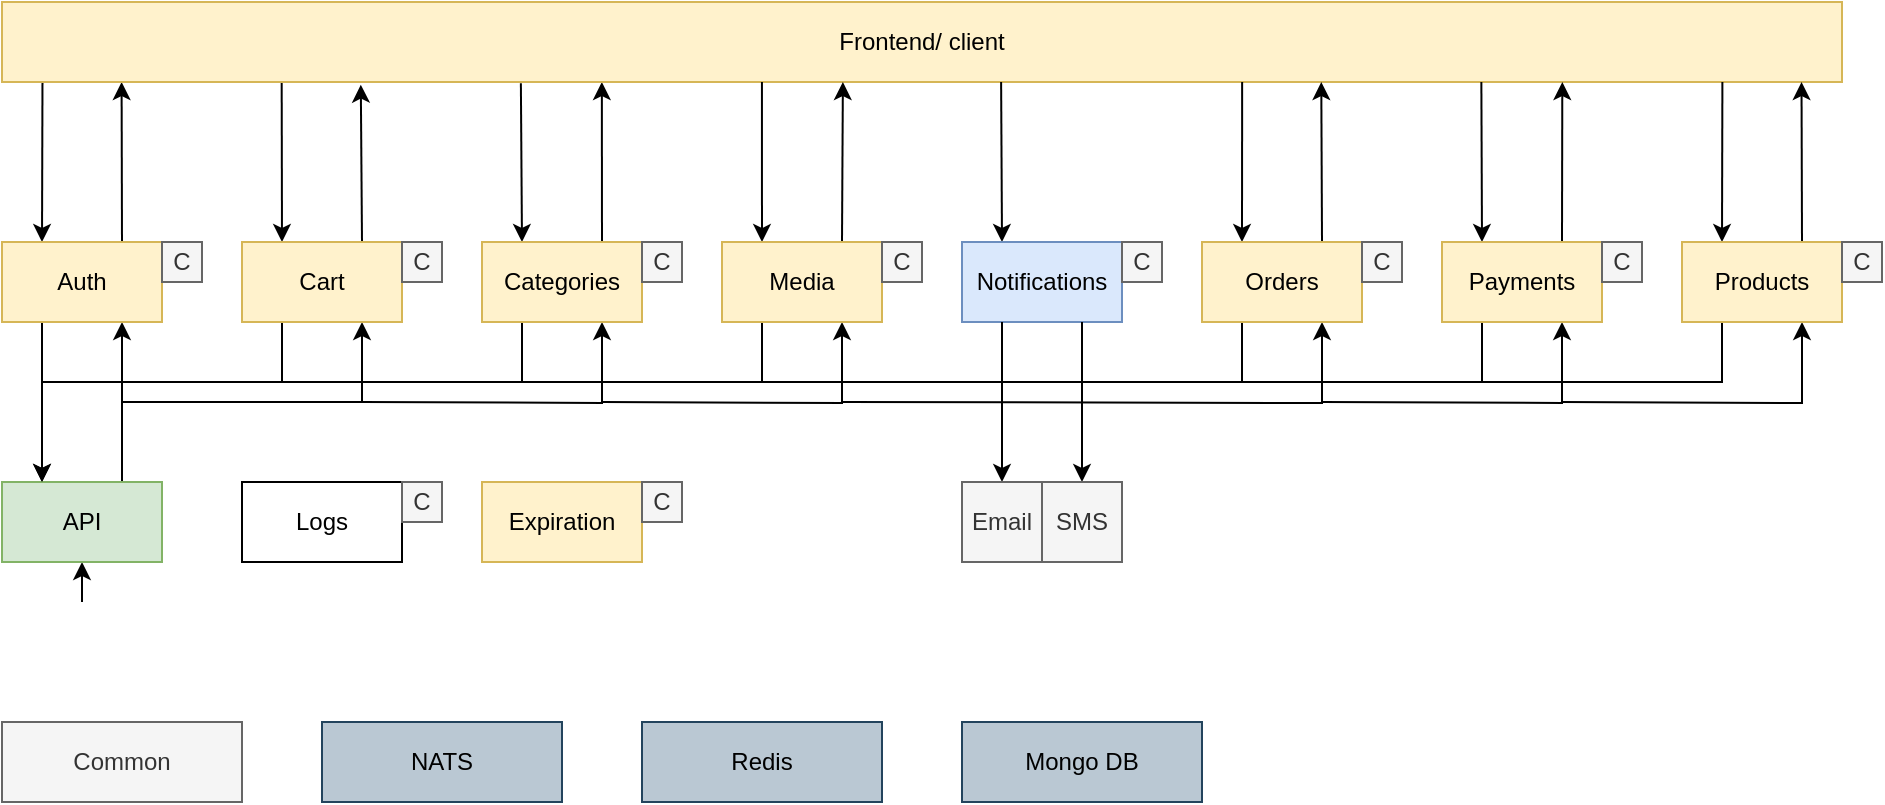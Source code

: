 <mxfile version="13.7.5" type="github">
  <diagram id="sB3gIeHtADQoTnuXsjhY" name="Page-1">
    <mxGraphModel dx="475" dy="240" grid="1" gridSize="10" guides="1" tooltips="1" connect="1" arrows="1" fold="1" page="1" pageScale="1" pageWidth="1600" pageHeight="900" math="0" shadow="0">
      <root>
        <mxCell id="0" />
        <mxCell id="1" parent="0" />
        <mxCell id="hNnei1XqukFjV4pF2to0-41" style="edgeStyle=orthogonalEdgeStyle;rounded=0;orthogonalLoop=1;jettySize=auto;html=1;exitX=0.25;exitY=1;exitDx=0;exitDy=0;entryX=0.25;entryY=0;entryDx=0;entryDy=0;" edge="1" parent="1" source="xArJJc65PvQletl9jyRP-2" target="xArJJc65PvQletl9jyRP-1">
          <mxGeometry relative="1" as="geometry" />
        </mxCell>
        <mxCell id="hNnei1XqukFjV4pF2to0-42" style="edgeStyle=orthogonalEdgeStyle;rounded=0;orthogonalLoop=1;jettySize=auto;html=1;exitX=0.75;exitY=0;exitDx=0;exitDy=0;entryX=0.75;entryY=1;entryDx=0;entryDy=0;" edge="1" parent="1" source="xArJJc65PvQletl9jyRP-1" target="xArJJc65PvQletl9jyRP-2">
          <mxGeometry relative="1" as="geometry" />
        </mxCell>
        <mxCell id="hNnei1XqukFjV4pF2to0-57" style="edgeStyle=orthogonalEdgeStyle;rounded=0;orthogonalLoop=1;jettySize=auto;html=1;endArrow=classic;endFill=1;entryX=0.5;entryY=1;entryDx=0;entryDy=0;" edge="1" parent="1" target="xArJJc65PvQletl9jyRP-1">
          <mxGeometry relative="1" as="geometry">
            <mxPoint x="80" y="340" as="sourcePoint" />
          </mxGeometry>
        </mxCell>
        <mxCell id="xArJJc65PvQletl9jyRP-1" value="API" style="whiteSpace=wrap;html=1;fillColor=#d5e8d4;strokeColor=#82b366;" parent="1" vertex="1">
          <mxGeometry x="40" y="280" width="80" height="40" as="geometry" />
        </mxCell>
        <mxCell id="hNnei1XqukFjV4pF2to0-2" style="edgeStyle=none;orthogonalLoop=1;jettySize=auto;html=1;exitX=0.75;exitY=0;exitDx=0;exitDy=0;entryX=0.065;entryY=1;entryDx=0;entryDy=0;entryPerimeter=0;" edge="1" parent="1" source="xArJJc65PvQletl9jyRP-2" target="ceZEzJuu1U9Ej3rdzH1q-3">
          <mxGeometry relative="1" as="geometry" />
        </mxCell>
        <mxCell id="hNnei1XqukFjV4pF2to0-3" style="edgeStyle=none;orthogonalLoop=1;jettySize=auto;html=1;exitX=0.022;exitY=1;exitDx=0;exitDy=0;entryX=0.25;entryY=0;entryDx=0;entryDy=0;exitPerimeter=0;" edge="1" parent="1" source="ceZEzJuu1U9Ej3rdzH1q-3" target="xArJJc65PvQletl9jyRP-2">
          <mxGeometry relative="1" as="geometry" />
        </mxCell>
        <mxCell id="xArJJc65PvQletl9jyRP-2" value="Auth" style="whiteSpace=wrap;html=1;fillColor=#fff2cc;strokeColor=#d6b656;glass=0;shadow=0;comic=0;" parent="1" vertex="1">
          <mxGeometry x="40" y="160" width="80" height="40" as="geometry" />
        </mxCell>
        <mxCell id="hNnei1XqukFjV4pF2to0-4" style="edgeStyle=none;orthogonalLoop=1;jettySize=auto;html=1;exitX=0.152;exitY=1;exitDx=0;exitDy=0;entryX=0.25;entryY=0;entryDx=0;entryDy=0;exitPerimeter=0;" edge="1" parent="1" source="ceZEzJuu1U9Ej3rdzH1q-3" target="ceZEzJuu1U9Ej3rdzH1q-1">
          <mxGeometry relative="1" as="geometry" />
        </mxCell>
        <mxCell id="hNnei1XqukFjV4pF2to0-5" style="edgeStyle=none;orthogonalLoop=1;jettySize=auto;html=1;exitX=0.75;exitY=0;exitDx=0;exitDy=0;entryX=0.195;entryY=1.033;entryDx=0;entryDy=0;entryPerimeter=0;" edge="1" parent="1" source="ceZEzJuu1U9Ej3rdzH1q-1" target="ceZEzJuu1U9Ej3rdzH1q-3">
          <mxGeometry relative="1" as="geometry" />
        </mxCell>
        <mxCell id="hNnei1XqukFjV4pF2to0-43" style="edgeStyle=orthogonalEdgeStyle;rounded=0;orthogonalLoop=1;jettySize=auto;html=1;exitX=0.25;exitY=1;exitDx=0;exitDy=0;" edge="1" parent="1" source="ceZEzJuu1U9Ej3rdzH1q-1">
          <mxGeometry relative="1" as="geometry">
            <mxPoint x="60" y="280" as="targetPoint" />
            <Array as="points">
              <mxPoint x="180" y="230" />
              <mxPoint x="60" y="230" />
            </Array>
          </mxGeometry>
        </mxCell>
        <mxCell id="hNnei1XqukFjV4pF2to0-51" style="edgeStyle=orthogonalEdgeStyle;rounded=0;orthogonalLoop=1;jettySize=auto;html=1;exitX=0.75;exitY=1;exitDx=0;exitDy=0;endArrow=classic;endFill=1;entryX=0.75;entryY=1;entryDx=0;entryDy=0;" edge="1" parent="1" target="ceZEzJuu1U9Ej3rdzH1q-1">
          <mxGeometry relative="1" as="geometry">
            <mxPoint x="100" y="270" as="sourcePoint" />
            <Array as="points">
              <mxPoint x="100" y="240" />
              <mxPoint x="220" y="240" />
            </Array>
          </mxGeometry>
        </mxCell>
        <mxCell id="ceZEzJuu1U9Ej3rdzH1q-1" value="Cart" style="whiteSpace=wrap;html=1;fillColor=#fff2cc;strokeColor=#d6b656;" parent="1" vertex="1">
          <mxGeometry x="160" y="160" width="80" height="40" as="geometry" />
        </mxCell>
        <mxCell id="hNnei1XqukFjV4pF2to0-6" style="edgeStyle=none;orthogonalLoop=1;jettySize=auto;html=1;exitX=0.282;exitY=1.017;exitDx=0;exitDy=0;entryX=0.25;entryY=0;entryDx=0;entryDy=0;exitPerimeter=0;" edge="1" parent="1" source="ceZEzJuu1U9Ej3rdzH1q-3" target="ceZEzJuu1U9Ej3rdzH1q-2">
          <mxGeometry relative="1" as="geometry" />
        </mxCell>
        <mxCell id="hNnei1XqukFjV4pF2to0-8" style="edgeStyle=none;orthogonalLoop=1;jettySize=auto;html=1;exitX=0.75;exitY=0;exitDx=0;exitDy=0;entryX=0.326;entryY=1;entryDx=0;entryDy=0;entryPerimeter=0;" edge="1" parent="1" source="ceZEzJuu1U9Ej3rdzH1q-2" target="ceZEzJuu1U9Ej3rdzH1q-3">
          <mxGeometry relative="1" as="geometry" />
        </mxCell>
        <mxCell id="hNnei1XqukFjV4pF2to0-46" style="edgeStyle=orthogonalEdgeStyle;rounded=0;orthogonalLoop=1;jettySize=auto;html=1;exitX=0.25;exitY=1;exitDx=0;exitDy=0;endArrow=none;endFill=0;" edge="1" parent="1" source="ceZEzJuu1U9Ej3rdzH1q-2">
          <mxGeometry relative="1" as="geometry">
            <mxPoint x="180" y="230" as="targetPoint" />
            <Array as="points">
              <mxPoint x="300" y="230" />
            </Array>
          </mxGeometry>
        </mxCell>
        <mxCell id="hNnei1XqukFjV4pF2to0-52" style="edgeStyle=orthogonalEdgeStyle;rounded=0;orthogonalLoop=1;jettySize=auto;html=1;exitX=0.75;exitY=1;exitDx=0;exitDy=0;endArrow=classic;endFill=1;entryX=0.75;entryY=1;entryDx=0;entryDy=0;" edge="1" parent="1" target="ceZEzJuu1U9Ej3rdzH1q-2">
          <mxGeometry relative="1" as="geometry">
            <mxPoint x="220" y="240" as="sourcePoint" />
          </mxGeometry>
        </mxCell>
        <mxCell id="ceZEzJuu1U9Ej3rdzH1q-2" value="Categories" style="whiteSpace=wrap;html=1;fillColor=#fff2cc;strokeColor=#d6b656;" parent="1" vertex="1">
          <mxGeometry x="280" y="160" width="80" height="40" as="geometry" />
        </mxCell>
        <mxCell id="ceZEzJuu1U9Ej3rdzH1q-3" value="Frontend/ client" style="whiteSpace=wrap;html=1;fillColor=#fff2cc;strokeColor=#d6b656;" parent="1" vertex="1">
          <mxGeometry x="40" y="40" width="920" height="40" as="geometry" />
        </mxCell>
        <mxCell id="ceZEzJuu1U9Ej3rdzH1q-4" value="Common" style="whiteSpace=wrap;html=1;fillColor=#f5f5f5;strokeColor=#666666;fontColor=#333333;" parent="1" vertex="1">
          <mxGeometry x="40" y="400" width="120" height="40" as="geometry" />
        </mxCell>
        <mxCell id="ceZEzJuu1U9Ej3rdzH1q-5" value="Expiration" style="whiteSpace=wrap;html=1;fillColor=#fff2cc;strokeColor=#d6b656;" parent="1" vertex="1">
          <mxGeometry x="280" y="280" width="80" height="40" as="geometry" />
        </mxCell>
        <mxCell id="ceZEzJuu1U9Ej3rdzH1q-6" value="Logs" style="whiteSpace=wrap;html=1;" parent="1" vertex="1">
          <mxGeometry x="160" y="280" width="80" height="40" as="geometry" />
        </mxCell>
        <mxCell id="hNnei1XqukFjV4pF2to0-9" style="edgeStyle=none;orthogonalLoop=1;jettySize=auto;html=1;exitX=0.413;exitY=1;exitDx=0;exitDy=0;entryX=0.25;entryY=0;entryDx=0;entryDy=0;exitPerimeter=0;" edge="1" parent="1" source="ceZEzJuu1U9Ej3rdzH1q-3" target="ceZEzJuu1U9Ej3rdzH1q-7">
          <mxGeometry relative="1" as="geometry" />
        </mxCell>
        <mxCell id="hNnei1XqukFjV4pF2to0-10" style="edgeStyle=none;orthogonalLoop=1;jettySize=auto;html=1;exitX=0.75;exitY=0;exitDx=0;exitDy=0;entryX=0.457;entryY=1;entryDx=0;entryDy=0;entryPerimeter=0;" edge="1" parent="1" source="ceZEzJuu1U9Ej3rdzH1q-7" target="ceZEzJuu1U9Ej3rdzH1q-3">
          <mxGeometry relative="1" as="geometry" />
        </mxCell>
        <mxCell id="hNnei1XqukFjV4pF2to0-47" style="edgeStyle=orthogonalEdgeStyle;rounded=0;orthogonalLoop=1;jettySize=auto;html=1;exitX=0.25;exitY=1;exitDx=0;exitDy=0;endArrow=none;endFill=0;" edge="1" parent="1" source="ceZEzJuu1U9Ej3rdzH1q-7">
          <mxGeometry relative="1" as="geometry">
            <mxPoint x="300" y="230" as="targetPoint" />
            <Array as="points">
              <mxPoint x="420" y="230" />
            </Array>
          </mxGeometry>
        </mxCell>
        <mxCell id="hNnei1XqukFjV4pF2to0-53" style="edgeStyle=orthogonalEdgeStyle;rounded=0;orthogonalLoop=1;jettySize=auto;html=1;exitX=0.75;exitY=1;exitDx=0;exitDy=0;endArrow=classic;endFill=1;entryX=0.75;entryY=1;entryDx=0;entryDy=0;" edge="1" parent="1" target="ceZEzJuu1U9Ej3rdzH1q-7">
          <mxGeometry relative="1" as="geometry">
            <mxPoint x="340" y="240" as="sourcePoint" />
          </mxGeometry>
        </mxCell>
        <mxCell id="ceZEzJuu1U9Ej3rdzH1q-7" value="Media" style="whiteSpace=wrap;html=1;fillColor=#fff2cc;strokeColor=#d6b656;" parent="1" vertex="1">
          <mxGeometry x="400" y="160" width="80" height="40" as="geometry" />
        </mxCell>
        <mxCell id="hNnei1XqukFjV4pF2to0-17" style="edgeStyle=none;orthogonalLoop=1;jettySize=auto;html=1;exitX=0.543;exitY=1;exitDx=0;exitDy=0;entryX=0.25;entryY=0;entryDx=0;entryDy=0;exitPerimeter=0;" edge="1" parent="1" source="ceZEzJuu1U9Ej3rdzH1q-3" target="ceZEzJuu1U9Ej3rdzH1q-8">
          <mxGeometry relative="1" as="geometry" />
        </mxCell>
        <mxCell id="ceZEzJuu1U9Ej3rdzH1q-8" value="Notifications" style="whiteSpace=wrap;html=1;fillColor=#dae8fc;strokeColor=#6c8ebf;" parent="1" vertex="1">
          <mxGeometry x="520" y="160" width="80" height="40" as="geometry" />
        </mxCell>
        <mxCell id="hNnei1XqukFjV4pF2to0-18" style="edgeStyle=none;orthogonalLoop=1;jettySize=auto;html=1;exitX=0.674;exitY=1;exitDx=0;exitDy=0;entryX=0.25;entryY=0;entryDx=0;entryDy=0;exitPerimeter=0;" edge="1" parent="1" source="ceZEzJuu1U9Ej3rdzH1q-3" target="ceZEzJuu1U9Ej3rdzH1q-9">
          <mxGeometry relative="1" as="geometry" />
        </mxCell>
        <mxCell id="hNnei1XqukFjV4pF2to0-19" style="edgeStyle=none;orthogonalLoop=1;jettySize=auto;html=1;exitX=0.75;exitY=0;exitDx=0;exitDy=0;entryX=0.717;entryY=1;entryDx=0;entryDy=0;entryPerimeter=0;" edge="1" parent="1" source="ceZEzJuu1U9Ej3rdzH1q-9" target="ceZEzJuu1U9Ej3rdzH1q-3">
          <mxGeometry relative="1" as="geometry" />
        </mxCell>
        <mxCell id="hNnei1XqukFjV4pF2to0-48" style="edgeStyle=orthogonalEdgeStyle;rounded=0;orthogonalLoop=1;jettySize=auto;html=1;exitX=0.25;exitY=1;exitDx=0;exitDy=0;endArrow=none;endFill=0;" edge="1" parent="1" source="ceZEzJuu1U9Ej3rdzH1q-9">
          <mxGeometry relative="1" as="geometry">
            <mxPoint x="420" y="230" as="targetPoint" />
            <Array as="points">
              <mxPoint x="660" y="230" />
            </Array>
          </mxGeometry>
        </mxCell>
        <mxCell id="hNnei1XqukFjV4pF2to0-54" style="edgeStyle=orthogonalEdgeStyle;rounded=0;orthogonalLoop=1;jettySize=auto;html=1;exitX=0.75;exitY=1;exitDx=0;exitDy=0;endArrow=classic;endFill=1;entryX=0.75;entryY=1;entryDx=0;entryDy=0;" edge="1" parent="1" target="ceZEzJuu1U9Ej3rdzH1q-9">
          <mxGeometry relative="1" as="geometry">
            <mxPoint x="460" y="240" as="sourcePoint" />
          </mxGeometry>
        </mxCell>
        <mxCell id="ceZEzJuu1U9Ej3rdzH1q-9" value="Orders" style="whiteSpace=wrap;html=1;fillColor=#fff2cc;strokeColor=#d6b656;" parent="1" vertex="1">
          <mxGeometry x="640" y="160" width="80" height="40" as="geometry" />
        </mxCell>
        <mxCell id="hNnei1XqukFjV4pF2to0-20" style="edgeStyle=none;orthogonalLoop=1;jettySize=auto;html=1;exitX=0.804;exitY=1;exitDx=0;exitDy=0;entryX=0.25;entryY=0;entryDx=0;entryDy=0;exitPerimeter=0;" edge="1" parent="1" source="ceZEzJuu1U9Ej3rdzH1q-3" target="ceZEzJuu1U9Ej3rdzH1q-10">
          <mxGeometry relative="1" as="geometry" />
        </mxCell>
        <mxCell id="hNnei1XqukFjV4pF2to0-21" style="edgeStyle=none;orthogonalLoop=1;jettySize=auto;html=1;exitX=0.75;exitY=0;exitDx=0;exitDy=0;entryX=0.848;entryY=1;entryDx=0;entryDy=0;entryPerimeter=0;" edge="1" parent="1" source="ceZEzJuu1U9Ej3rdzH1q-10" target="ceZEzJuu1U9Ej3rdzH1q-3">
          <mxGeometry relative="1" as="geometry" />
        </mxCell>
        <mxCell id="hNnei1XqukFjV4pF2to0-49" style="edgeStyle=orthogonalEdgeStyle;rounded=0;orthogonalLoop=1;jettySize=auto;html=1;exitX=0.25;exitY=1;exitDx=0;exitDy=0;endArrow=none;endFill=0;" edge="1" parent="1" source="ceZEzJuu1U9Ej3rdzH1q-10">
          <mxGeometry relative="1" as="geometry">
            <mxPoint x="660" y="230" as="targetPoint" />
            <Array as="points">
              <mxPoint x="780" y="230" />
            </Array>
          </mxGeometry>
        </mxCell>
        <mxCell id="hNnei1XqukFjV4pF2to0-55" style="edgeStyle=orthogonalEdgeStyle;rounded=0;orthogonalLoop=1;jettySize=auto;html=1;exitX=0.75;exitY=1;exitDx=0;exitDy=0;endArrow=classic;endFill=1;entryX=0.75;entryY=1;entryDx=0;entryDy=0;" edge="1" parent="1" target="ceZEzJuu1U9Ej3rdzH1q-10">
          <mxGeometry relative="1" as="geometry">
            <mxPoint x="700" y="240" as="sourcePoint" />
          </mxGeometry>
        </mxCell>
        <mxCell id="ceZEzJuu1U9Ej3rdzH1q-10" value="Payments" style="whiteSpace=wrap;html=1;fillColor=#fff2cc;strokeColor=#d6b656;" parent="1" vertex="1">
          <mxGeometry x="760" y="160" width="80" height="40" as="geometry" />
        </mxCell>
        <mxCell id="hNnei1XqukFjV4pF2to0-23" style="edgeStyle=none;orthogonalLoop=1;jettySize=auto;html=1;exitX=0.935;exitY=1;exitDx=0;exitDy=0;entryX=0.25;entryY=0;entryDx=0;entryDy=0;exitPerimeter=0;" edge="1" parent="1" source="ceZEzJuu1U9Ej3rdzH1q-3" target="ceZEzJuu1U9Ej3rdzH1q-11">
          <mxGeometry relative="1" as="geometry" />
        </mxCell>
        <mxCell id="hNnei1XqukFjV4pF2to0-24" style="edgeStyle=none;orthogonalLoop=1;jettySize=auto;html=1;exitX=0.75;exitY=0;exitDx=0;exitDy=0;entryX=0.978;entryY=1;entryDx=0;entryDy=0;entryPerimeter=0;" edge="1" parent="1" source="ceZEzJuu1U9Ej3rdzH1q-11" target="ceZEzJuu1U9Ej3rdzH1q-3">
          <mxGeometry relative="1" as="geometry" />
        </mxCell>
        <mxCell id="hNnei1XqukFjV4pF2to0-50" style="edgeStyle=orthogonalEdgeStyle;rounded=0;orthogonalLoop=1;jettySize=auto;html=1;exitX=0.25;exitY=1;exitDx=0;exitDy=0;endArrow=none;endFill=0;" edge="1" parent="1" source="ceZEzJuu1U9Ej3rdzH1q-11">
          <mxGeometry relative="1" as="geometry">
            <mxPoint x="780" y="230" as="targetPoint" />
            <Array as="points">
              <mxPoint x="900" y="230" />
            </Array>
          </mxGeometry>
        </mxCell>
        <mxCell id="hNnei1XqukFjV4pF2to0-56" style="edgeStyle=orthogonalEdgeStyle;rounded=0;orthogonalLoop=1;jettySize=auto;html=1;exitX=0.75;exitY=1;exitDx=0;exitDy=0;endArrow=classic;endFill=1;entryX=0.75;entryY=1;entryDx=0;entryDy=0;" edge="1" parent="1" target="ceZEzJuu1U9Ej3rdzH1q-11">
          <mxGeometry relative="1" as="geometry">
            <mxPoint x="820" y="240" as="sourcePoint" />
          </mxGeometry>
        </mxCell>
        <mxCell id="ceZEzJuu1U9Ej3rdzH1q-11" value="Products" style="whiteSpace=wrap;html=1;fillColor=#fff2cc;strokeColor=#d6b656;" parent="1" vertex="1">
          <mxGeometry x="880" y="160" width="80" height="40" as="geometry" />
        </mxCell>
        <mxCell id="hNnei1XqukFjV4pF2to0-16" style="edgeStyle=none;orthogonalLoop=1;jettySize=auto;html=1;exitX=0.25;exitY=1;exitDx=0;exitDy=0;entryX=0.5;entryY=0;entryDx=0;entryDy=0;" edge="1" parent="1" source="ceZEzJuu1U9Ej3rdzH1q-8" target="hNnei1XqukFjV4pF2to0-11">
          <mxGeometry relative="1" as="geometry" />
        </mxCell>
        <mxCell id="hNnei1XqukFjV4pF2to0-11" value="Email" style="whiteSpace=wrap;html=1;fillColor=#f5f5f5;strokeColor=#666666;fontColor=#333333;" vertex="1" parent="1">
          <mxGeometry x="520" y="280" width="40" height="40" as="geometry" />
        </mxCell>
        <mxCell id="hNnei1XqukFjV4pF2to0-14" style="edgeStyle=none;orthogonalLoop=1;jettySize=auto;html=1;exitX=0.75;exitY=1;exitDx=0;exitDy=0;entryX=0.5;entryY=0;entryDx=0;entryDy=0;" edge="1" parent="1" source="ceZEzJuu1U9Ej3rdzH1q-8" target="hNnei1XqukFjV4pF2to0-12">
          <mxGeometry relative="1" as="geometry" />
        </mxCell>
        <mxCell id="hNnei1XqukFjV4pF2to0-12" value="SMS" style="whiteSpace=wrap;html=1;fillColor=#f5f5f5;strokeColor=#666666;fontColor=#333333;" vertex="1" parent="1">
          <mxGeometry x="560" y="280" width="40" height="40" as="geometry" />
        </mxCell>
        <mxCell id="hNnei1XqukFjV4pF2to0-25" value="NATS" style="whiteSpace=wrap;html=1;fillColor=#bac8d3;strokeColor=#23445d;" vertex="1" parent="1">
          <mxGeometry x="200" y="400" width="120" height="40" as="geometry" />
        </mxCell>
        <mxCell id="hNnei1XqukFjV4pF2to0-26" value="Redis" style="whiteSpace=wrap;html=1;fillColor=#bac8d3;strokeColor=#23445d;" vertex="1" parent="1">
          <mxGeometry x="360" y="400" width="120" height="40" as="geometry" />
        </mxCell>
        <mxCell id="hNnei1XqukFjV4pF2to0-27" value="Mongo DB" style="whiteSpace=wrap;html=1;fillColor=#bac8d3;strokeColor=#23445d;" vertex="1" parent="1">
          <mxGeometry x="520" y="400" width="120" height="40" as="geometry" />
        </mxCell>
        <mxCell id="hNnei1XqukFjV4pF2to0-31" value="C" style="whiteSpace=wrap;html=1;fillColor=#f5f5f5;strokeColor=#666666;fontColor=#333333;" vertex="1" parent="1">
          <mxGeometry x="120" y="160" width="20" height="20" as="geometry" />
        </mxCell>
        <mxCell id="hNnei1XqukFjV4pF2to0-32" value="C" style="whiteSpace=wrap;html=1;fillColor=#f5f5f5;strokeColor=#666666;fontColor=#333333;" vertex="1" parent="1">
          <mxGeometry x="240" y="160" width="20" height="20" as="geometry" />
        </mxCell>
        <mxCell id="hNnei1XqukFjV4pF2to0-33" value="C" style="whiteSpace=wrap;html=1;fillColor=#f5f5f5;strokeColor=#666666;fontColor=#333333;" vertex="1" parent="1">
          <mxGeometry x="360" y="160" width="20" height="20" as="geometry" />
        </mxCell>
        <mxCell id="hNnei1XqukFjV4pF2to0-34" value="C" style="whiteSpace=wrap;html=1;fillColor=#f5f5f5;strokeColor=#666666;fontColor=#333333;" vertex="1" parent="1">
          <mxGeometry x="480" y="160" width="20" height="20" as="geometry" />
        </mxCell>
        <mxCell id="hNnei1XqukFjV4pF2to0-35" value="C" style="whiteSpace=wrap;html=1;fillColor=#f5f5f5;strokeColor=#666666;fontColor=#333333;" vertex="1" parent="1">
          <mxGeometry x="240" y="280" width="20" height="20" as="geometry" />
        </mxCell>
        <mxCell id="hNnei1XqukFjV4pF2to0-36" value="C" style="whiteSpace=wrap;html=1;fillColor=#f5f5f5;strokeColor=#666666;fontColor=#333333;" vertex="1" parent="1">
          <mxGeometry x="360" y="280" width="20" height="20" as="geometry" />
        </mxCell>
        <mxCell id="hNnei1XqukFjV4pF2to0-37" value="C" style="whiteSpace=wrap;html=1;fillColor=#f5f5f5;strokeColor=#666666;fontColor=#333333;" vertex="1" parent="1">
          <mxGeometry x="600" y="160" width="20" height="20" as="geometry" />
        </mxCell>
        <mxCell id="hNnei1XqukFjV4pF2to0-38" value="C" style="whiteSpace=wrap;html=1;fillColor=#f5f5f5;strokeColor=#666666;fontColor=#333333;" vertex="1" parent="1">
          <mxGeometry x="720" y="160" width="20" height="20" as="geometry" />
        </mxCell>
        <mxCell id="hNnei1XqukFjV4pF2to0-39" value="C" style="whiteSpace=wrap;html=1;fillColor=#f5f5f5;strokeColor=#666666;fontColor=#333333;" vertex="1" parent="1">
          <mxGeometry x="840" y="160" width="20" height="20" as="geometry" />
        </mxCell>
        <mxCell id="hNnei1XqukFjV4pF2to0-40" value="C" style="whiteSpace=wrap;html=1;fillColor=#f5f5f5;strokeColor=#666666;fontColor=#333333;" vertex="1" parent="1">
          <mxGeometry x="960" y="160" width="20" height="20" as="geometry" />
        </mxCell>
      </root>
    </mxGraphModel>
  </diagram>
</mxfile>

